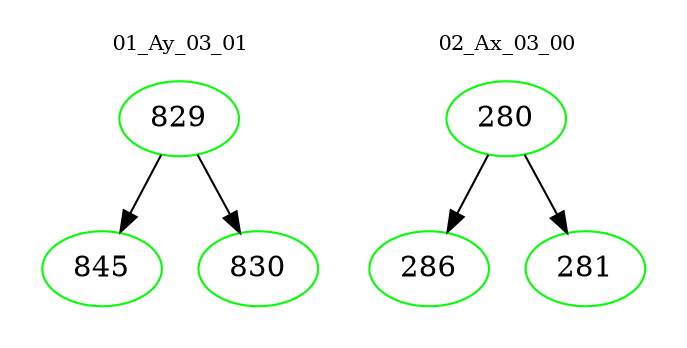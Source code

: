 digraph{
subgraph cluster_0 {
color = white
label = "01_Ay_03_01";
fontsize=10;
T0_829 [label="829", color="green"]
T0_829 -> T0_845 [color="black"]
T0_845 [label="845", color="green"]
T0_829 -> T0_830 [color="black"]
T0_830 [label="830", color="green"]
}
subgraph cluster_1 {
color = white
label = "02_Ax_03_00";
fontsize=10;
T1_280 [label="280", color="green"]
T1_280 -> T1_286 [color="black"]
T1_286 [label="286", color="green"]
T1_280 -> T1_281 [color="black"]
T1_281 [label="281", color="green"]
}
}
